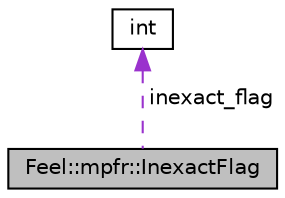 digraph "Feel::mpfr::InexactFlag"
{
 // LATEX_PDF_SIZE
  edge [fontname="Helvetica",fontsize="10",labelfontname="Helvetica",labelfontsize="10"];
  node [fontname="Helvetica",fontsize="10",shape=record];
  Node1 [label="Feel::mpfr::InexactFlag",height=0.2,width=0.4,color="black", fillcolor="grey75", style="filled", fontcolor="black",tooltip=" "];
  Node2 -> Node1 [dir="back",color="darkorchid3",fontsize="10",style="dashed",label=" inexact_flag" ,fontname="Helvetica"];
  Node2 [label="int",height=0.2,width=0.4,color="black", fillcolor="white", style="filled",URL="$classint.html",tooltip=" "];
}
